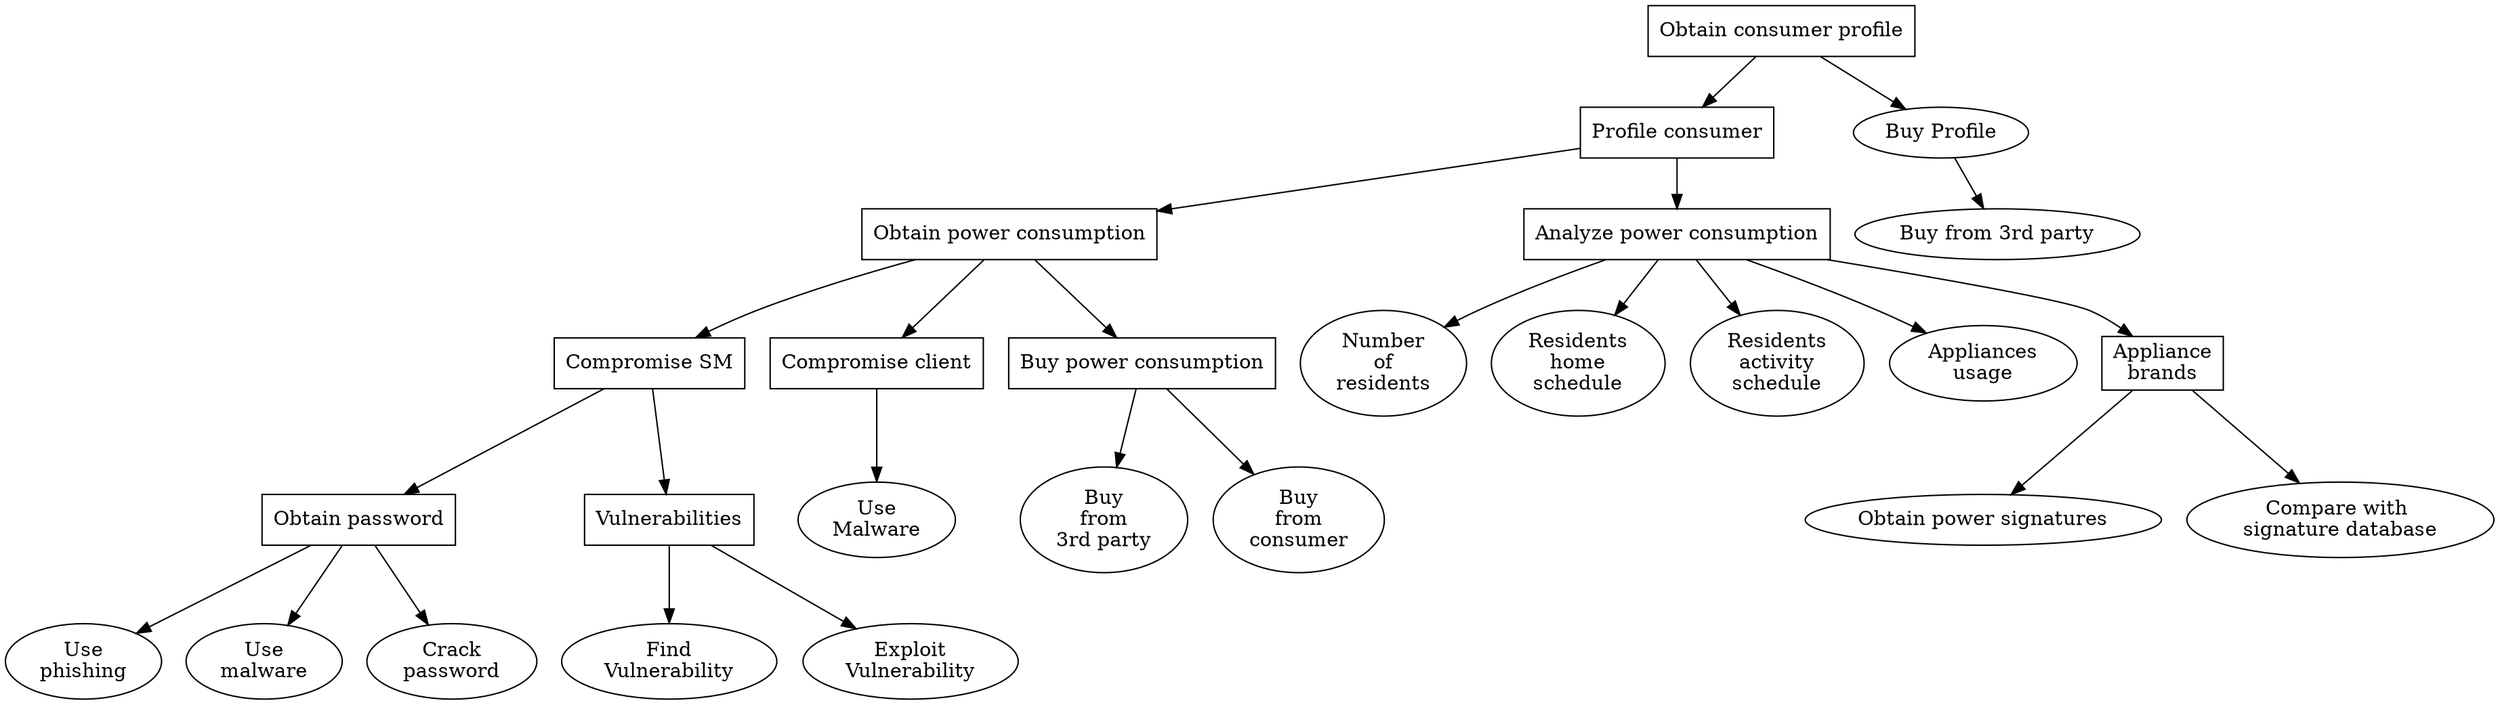 digraph G{
	node [style=filled fillcolor=white]

	root[label="Obtain consumer profile",shape=OR];	

	root -> profile;
	buyProfile[label="Buy Profile"];
	root -> buyProfile;

	buy_third_party2[label="Buy from 3rd party"];
	buyProfile ->  buy_third_party2;

	profile[label="Profile consumer",shape=AND];

	obtain_information[label="Obtain power consumption",shape=OR];
	analyse_power_consumption[label="Analyze power consumption",shape=OR];

	compromise_sm[label="Compromise SM",shape=OR];
	compromise_sm -> obtainPassword;
	exploitVulnerability[label="Vulnerabilities"];
		compromise_sm -> exploitVulnerability;

		obtainPassword[label="Obtain password",shape=OR];
		phishing[label="Use\nphishing"];
		obtainPassword -> phishing;
		malware2[label="Use\nmalware"];
		obtainPassword -> malware2;
		crackPassword[label="Crack\npassword"];
		obtainPassword -> crackPassword;

		exploitVulnerability[shape=AND];
		findVuln[label="Find\nVulnerability"];
		exploitVulnerability -> findVuln;
		exploitVuln[label="Exploit\nVulnerability"];
		exploitVulnerability -> exploitVuln;

		hack_client[label="Compromise client",shape=OR];
		buy_information[label="Buy power consumption",shape=OR];
	residents[label="Number\nof\nresidents"];
	home[label="Residents\nhome\nschedule"];
	activity_residents[label="Residents\nactivity\nschedule"];
	when_appl[label="Appliances\nusage"];
	what_appl[label="Appliance\nbrands",shape=AND];

	buy_third_party[label="Buy\nfrom\n3rd party"];
	buy_from_consumer[label="Buy\nfrom\nconsumer"];
	
	malware[label="Use\nMalware"];
	power_signatures[label="Obtain power signatures"];
	power_compare[label="Compare with \nsignature database"];
	

	profile -> obtain_information, analyse_power_consumption;
	obtain_information -> compromise_sm, hack_client, buy_information;
	analyse_power_consumption ->  residents, activity_residents, home, when_appl, what_appl;
	buy_information -> buy_third_party, buy_from_consumer;
	hack_client -> malware;

	what_appl -> power_signatures, power_compare;
	
	}